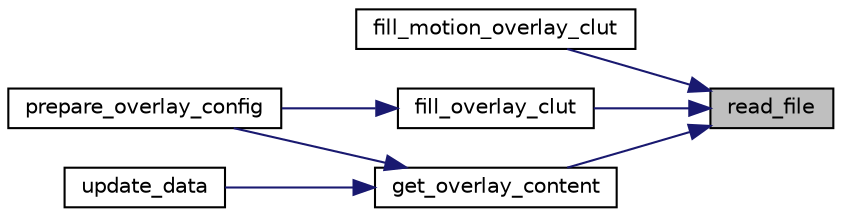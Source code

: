 digraph "read_file"
{
 // INTERACTIVE_SVG=YES
 // LATEX_PDF_SIZE
  bgcolor="transparent";
  edge [fontname="Helvetica",fontsize="10",labelfontname="Helvetica",labelfontsize="10"];
  node [fontname="Helvetica",fontsize="10",shape=record];
  rankdir="RL";
  Node1 [label="read_file",height=0.2,width=0.4,color="black", fillcolor="grey75", style="filled", fontcolor="black",tooltip=" "];
  Node1 -> Node2 [dir="back",color="midnightblue",fontsize="10",style="solid",fontname="Helvetica"];
  Node2 [label="fill_motion_overlay_clut",height=0.2,width=0.4,color="black",URL="$d9/dd6/overlay__cfg_8c.html#ad54b2348e8385fe69462ab5f8f8a3884",tooltip=" "];
  Node1 -> Node3 [dir="back",color="midnightblue",fontsize="10",style="solid",fontname="Helvetica"];
  Node3 [label="fill_overlay_clut",height=0.2,width=0.4,color="black",URL="$d9/dd6/overlay__cfg_8c.html#a48f19bf3423bc42db0bd696e235e3ed9",tooltip=" "];
  Node3 -> Node4 [dir="back",color="midnightblue",fontsize="10",style="solid",fontname="Helvetica"];
  Node4 [label="prepare_overlay_config",height=0.2,width=0.4,color="black",URL="$d9/dd6/overlay__cfg_8c.html#a05c19d06dfd720dc265773fa35b46305",tooltip=" "];
  Node1 -> Node5 [dir="back",color="midnightblue",fontsize="10",style="solid",fontname="Helvetica"];
  Node5 [label="get_overlay_content",height=0.2,width=0.4,color="black",URL="$d9/dd6/overlay__cfg_8c.html#aea8666ab5888408d95df696529677e49",tooltip=" "];
  Node5 -> Node4 [dir="back",color="midnightblue",fontsize="10",style="solid",fontname="Helvetica"];
  Node5 -> Node6 [dir="back",color="midnightblue",fontsize="10",style="solid",fontname="Helvetica"];
  Node6 [label="update_data",height=0.2,width=0.4,color="black",URL="$d9/dd6/overlay__cfg_8c.html#a47b65ecbd90050d9a2cb8092a1308b9a",tooltip=" "];
}
